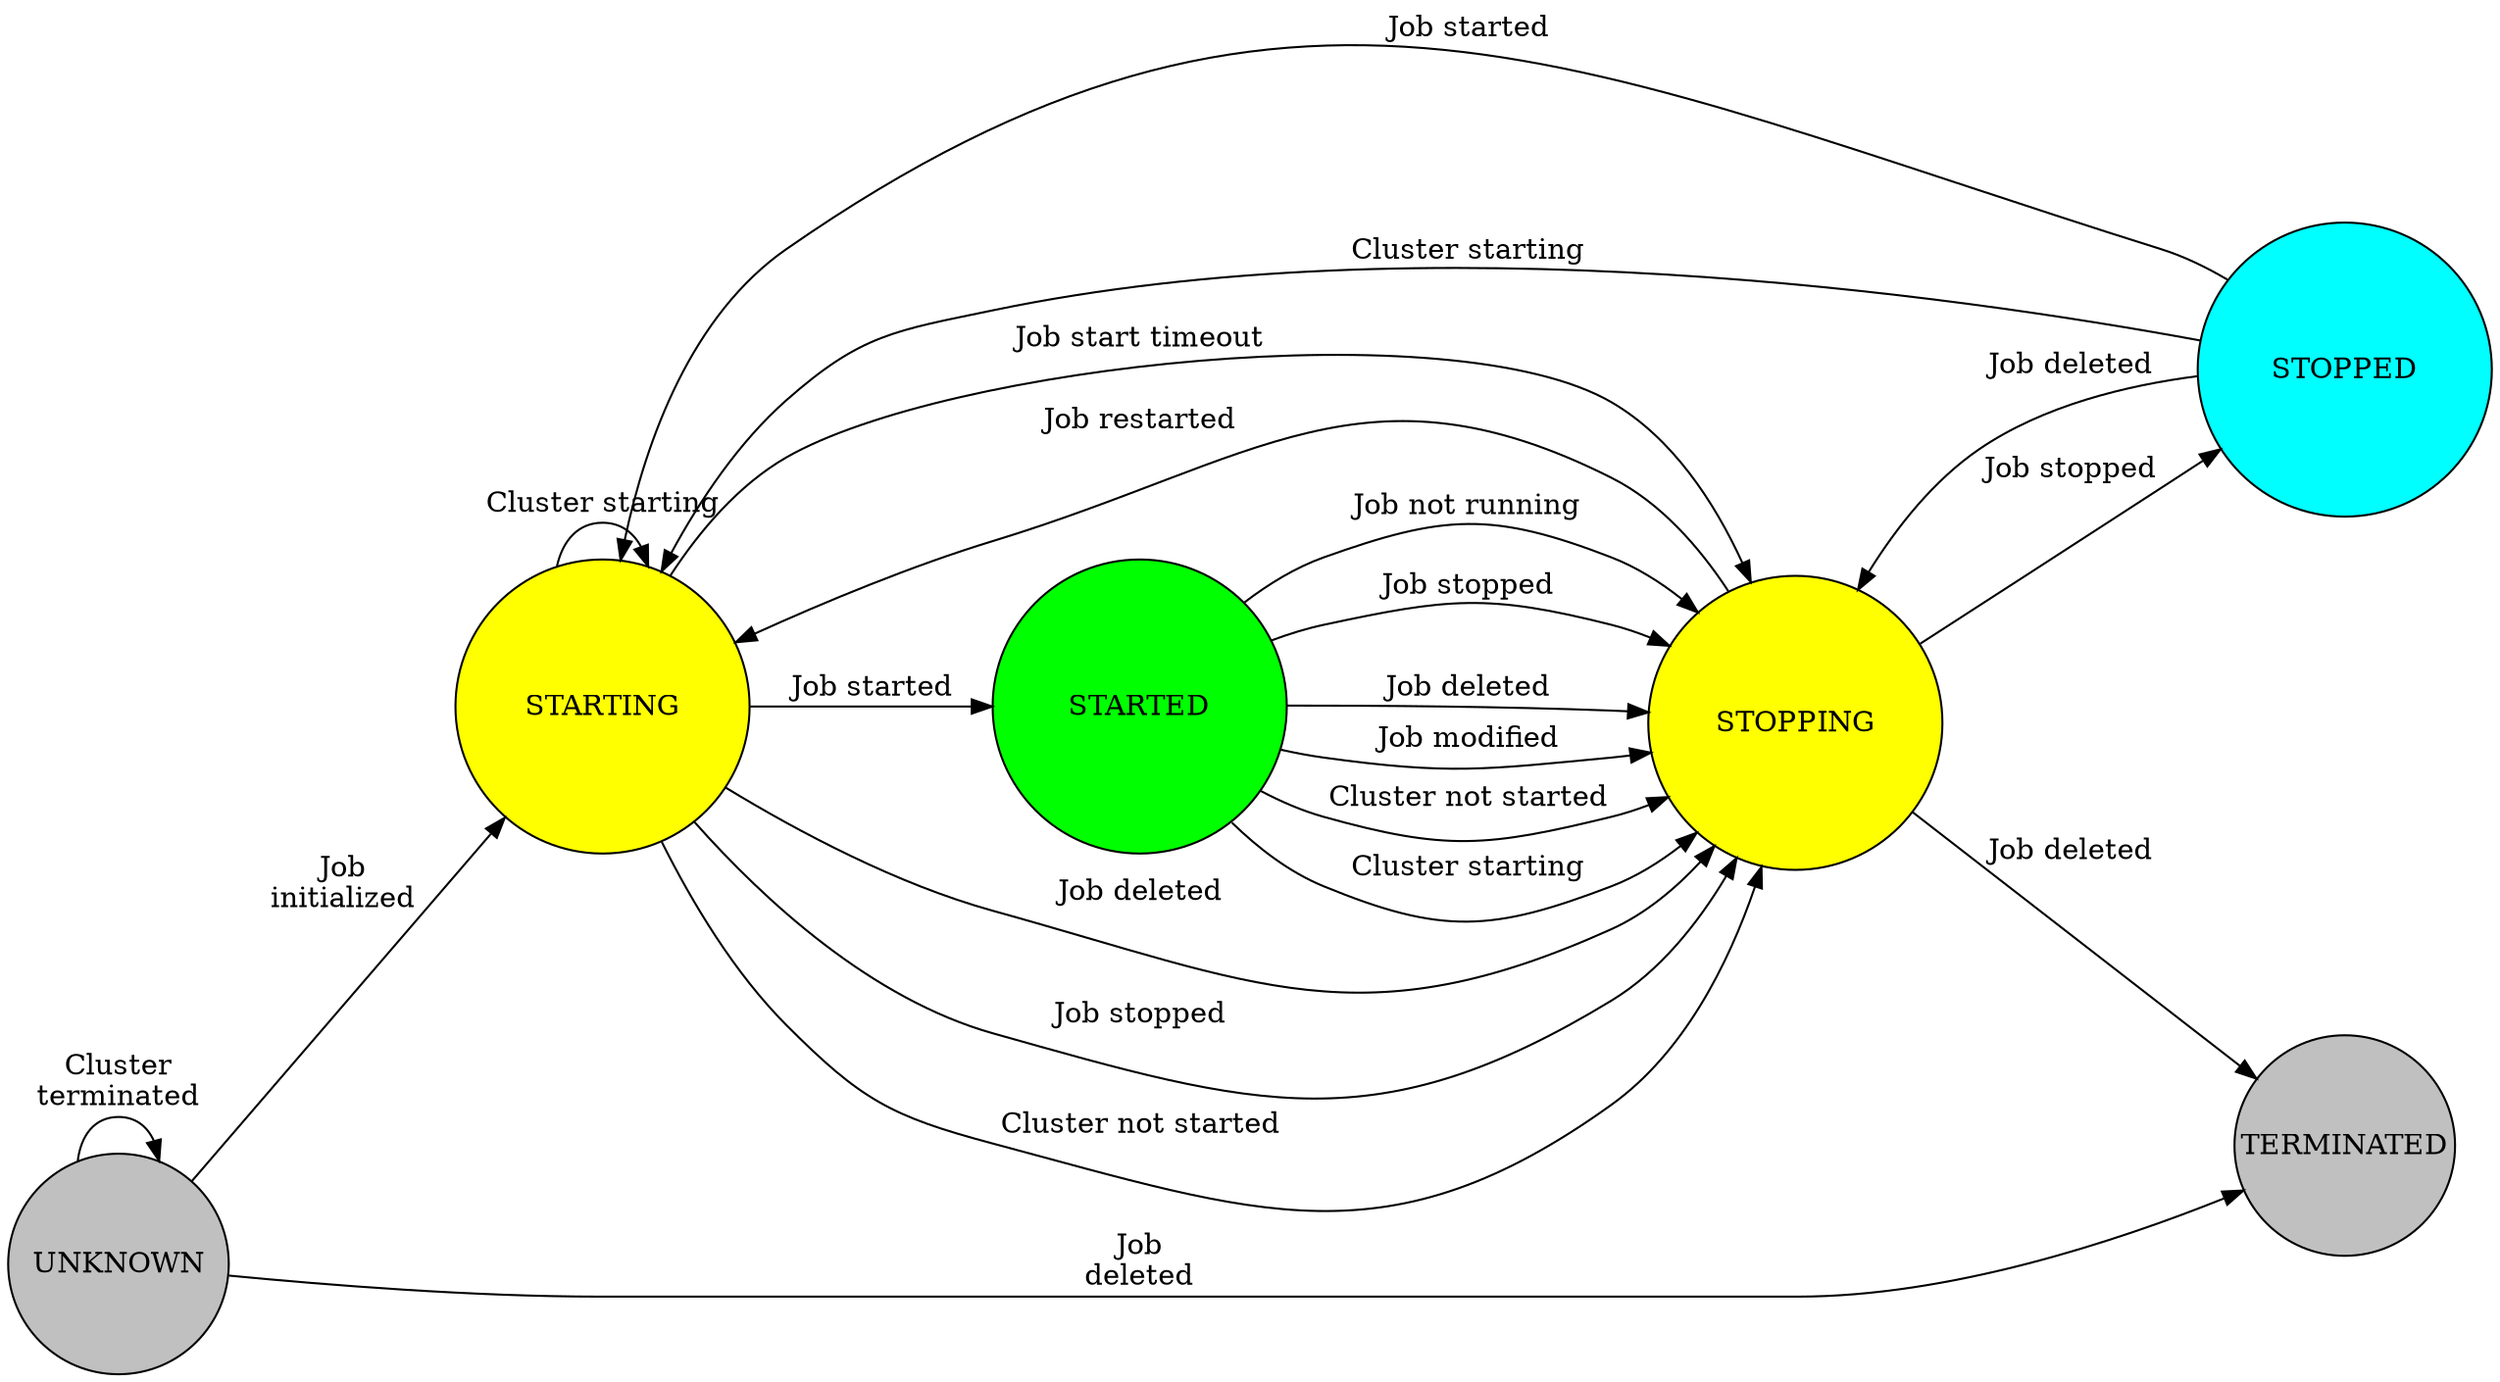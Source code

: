 digraph state_machine {
  graph [autosize=false, resolution=100];
  center=true;
  margin=0;
  rankdir=LR;
  node [shape=circle style=filled fillcolor=skyblue width=1.8 heigth=1.8 fixedsize=true];
  UNKNOWN -> UNKNOWN [ label = <
      <TABLE ALIGN="LEFT" BORDER="0" CELLBORDER="0" CELLSPACING="0">
          <TR>
              <TD>Cluster<BR/>terminated</TD>
          </TR>
      </TABLE>
  > ];
  UNKNOWN -> STARTING [ label = <
      <TABLE ALIGN="LEFT" BORDER="0" CELLBORDER="0" CELLSPACING="0">
          <TR>
              <TD>Job<BR/>initialized</TD>
          </TR>
      </TABLE>
  > ];
  UNKNOWN -> TERMINATED [ label = <
      <TABLE ALIGN="LEFT" BORDER="0" CELLBORDER="0" CELLSPACING="0">
          <TR>
              <TD>Job<BR/>deleted</TD>
          </TR>
      </TABLE>
  > ];
  STARTING -> STARTED [ label = <
      <TABLE ALIGN="LEFT" BORDER="0" CELLBORDER="0" CELLSPACING="0">
          <TR>
              <TD>Job started</TD>
          </TR>
      </TABLE>
  > ];
  STARTING -> STOPPING [ label = <
      <TABLE ALIGN="LEFT" BORDER="0" CELLBORDER="0" CELLSPACING="0">
          <TR>
              <TD>Job deleted</TD>
          </TR>
      </TABLE>
  > ];
  STARTING -> STOPPING [ label = <
      <TABLE ALIGN="LEFT" BORDER="0" CELLBORDER="0" CELLSPACING="0">
          <TR>
              <TD>Job stopped</TD>
          </TR>
      </TABLE>
  > ];
  STARTING -> STOPPING [ label = <
      <TABLE ALIGN="LEFT" BORDER="0" CELLBORDER="0" CELLSPACING="0">
          <TR>
              <TD>Cluster not started</TD>
          </TR>
      </TABLE>
  > ];
  STARTING -> STARTING [ label = <
      <TABLE ALIGN="LEFT" BORDER="0" CELLBORDER="0" CELLSPACING="0">
          <TR>
              <TD>Cluster starting</TD>
          </TR>
      </TABLE>
  > ];
  STARTING -> STOPPING [ label = <
      <TABLE ALIGN="LEFT" BORDER="0" CELLBORDER="0" CELLSPACING="0">
          <TR>
              <TD>Job start timeout</TD>
          </TR>
      </TABLE>
  > ];
  STARTED -> STOPPING [ label = <
      <TABLE ALIGN="LEFT" BORDER="0" CELLBORDER="0" CELLSPACING="0">
          <TR>
              <TD>Job stopped</TD>
          </TR>
      </TABLE>
  > ];
  STARTED -> STOPPING [ label = <
      <TABLE ALIGN="LEFT" BORDER="0" CELLBORDER="0" CELLSPACING="0">
          <TR>
              <TD>Job deleted</TD>
          </TR>
      </TABLE>
  > ];
  STARTED -> STOPPING [ label = <
      <TABLE ALIGN="LEFT" BORDER="0" CELLBORDER="0" CELLSPACING="0">
          <TR>
              <TD>Job modified</TD>
          </TR>
      </TABLE>
  > ];
  STARTED -> STOPPING [ label = <
      <TABLE ALIGN="LEFT" BORDER="0" CELLBORDER="0" CELLSPACING="0">
          <TR>
              <TD>Cluster not started</TD>
          </TR>
      </TABLE>
  > ];
  STARTED -> STOPPING [ label = <
      <TABLE ALIGN="LEFT" BORDER="0" CELLBORDER="0" CELLSPACING="0">
          <TR>
              <TD>Cluster starting</TD>
          </TR>
      </TABLE>
  > ];
  STARTED -> STOPPING [ label = <
      <TABLE ALIGN="LEFT" BORDER="0" CELLBORDER="0" CELLSPACING="0">
          <TR>
              <TD>Job not running</TD>
          </TR>
      </TABLE>
  > ];
  STOPPING -> STOPPED [ label = <
      <TABLE ALIGN="LEFT" BORDER="0" CELLBORDER="0" CELLSPACING="0">
          <TR>
              <TD>Job stopped</TD>
          </TR>
      </TABLE>
  > ];
  STOPPING -> STARTING [ label = <
      <TABLE ALIGN="LEFT" BORDER="0" CELLBORDER="0" CELLSPACING="0">
          <TR>
              <TD>Job restarted</TD>
          </TR>
      </TABLE>
  > ];
  STOPPING -> TERMINATED [ label = <
      <TABLE ALIGN="LEFT" BORDER="0" CELLBORDER="0" CELLSPACING="0">
          <TR>
              <TD>Job deleted</TD>
          </TR>
      </TABLE>
  > ];
  STOPPED -> STARTING [ label = <
      <TABLE ALIGN="LEFT" BORDER="0" CELLBORDER="0" CELLSPACING="0">
          <TR>
              <TD>Job started</TD>
          </TR>
      </TABLE>
  > ];
  STOPPED -> STARTING [ label = <
      <TABLE ALIGN="LEFT" BORDER="0" CELLBORDER="0" CELLSPACING="0">
          <TR>
              <TD>Cluster starting</TD>
          </TR>
      </TABLE>
  > ];
  STOPPED -> STOPPING [ label = <
      <TABLE ALIGN="LEFT" BORDER="0" CELLBORDER="0" CELLSPACING="0">
          <TR>
              <TD>Job deleted</TD>
          </TR>
      </TABLE>
  > ];
  UNKNOWN [ label = <
      <TABLE ALIGN="LEFT" BORDER="0" CELLBORDER="0" CELLSPACING="0">
          <TR>
              <TD>UNKNOWN</TD>
          </TR>
      </TABLE>
  > ];
  STARTING [ fillcolor=yellow width=2.0 ] [ label = <
       <TABLE ALIGN="LEFT" BORDER="0" CELLBORDER="0" CELLSPACING="0">
           <TR>
               <TD>STARTING</TD>
           </TR>
       </TABLE>
     > ];
  STARTED [ fillcolor=green width=2.0 ] [ label = <
    <TABLE ALIGN="LEFT" BORDER="0" CELLBORDER="0" CELLSPACING="0">
        <TR>
            <TD>STARTED</TD>
        </TR>
    </TABLE>
  > ];
  STOPPING [ fillcolor=yellow width=2.0 ] [ label = <
    <TABLE ALIGN="LEFT" BORDER="0" CELLBORDER="0" CELLSPACING="0">
        <TR>
            <TD>STOPPING</TD>
        </TR>
    </TABLE>
  > ];
  STOPPED [ fillcolor=cyan width=2.0 ] [ label = <
     <TABLE ALIGN="LEFT" BORDER="0" CELLBORDER="0" CELLSPACING="0">
         <TR>
             <TD>STOPPED</TD>
         </TR>
     </TABLE>
    > ];
  TERMINATED [ fillcolor=grey width=1.5 ] [ label = <
       <TABLE ALIGN="LEFT" BORDER="0" CELLBORDER="0" CELLSPACING="0">
           <TR>
               <TD>TERMINATED</TD>
           </TR>
       </TABLE>
      > ];
  UNKNOWN [ fillcolor=grey width=1.5 ];
}

